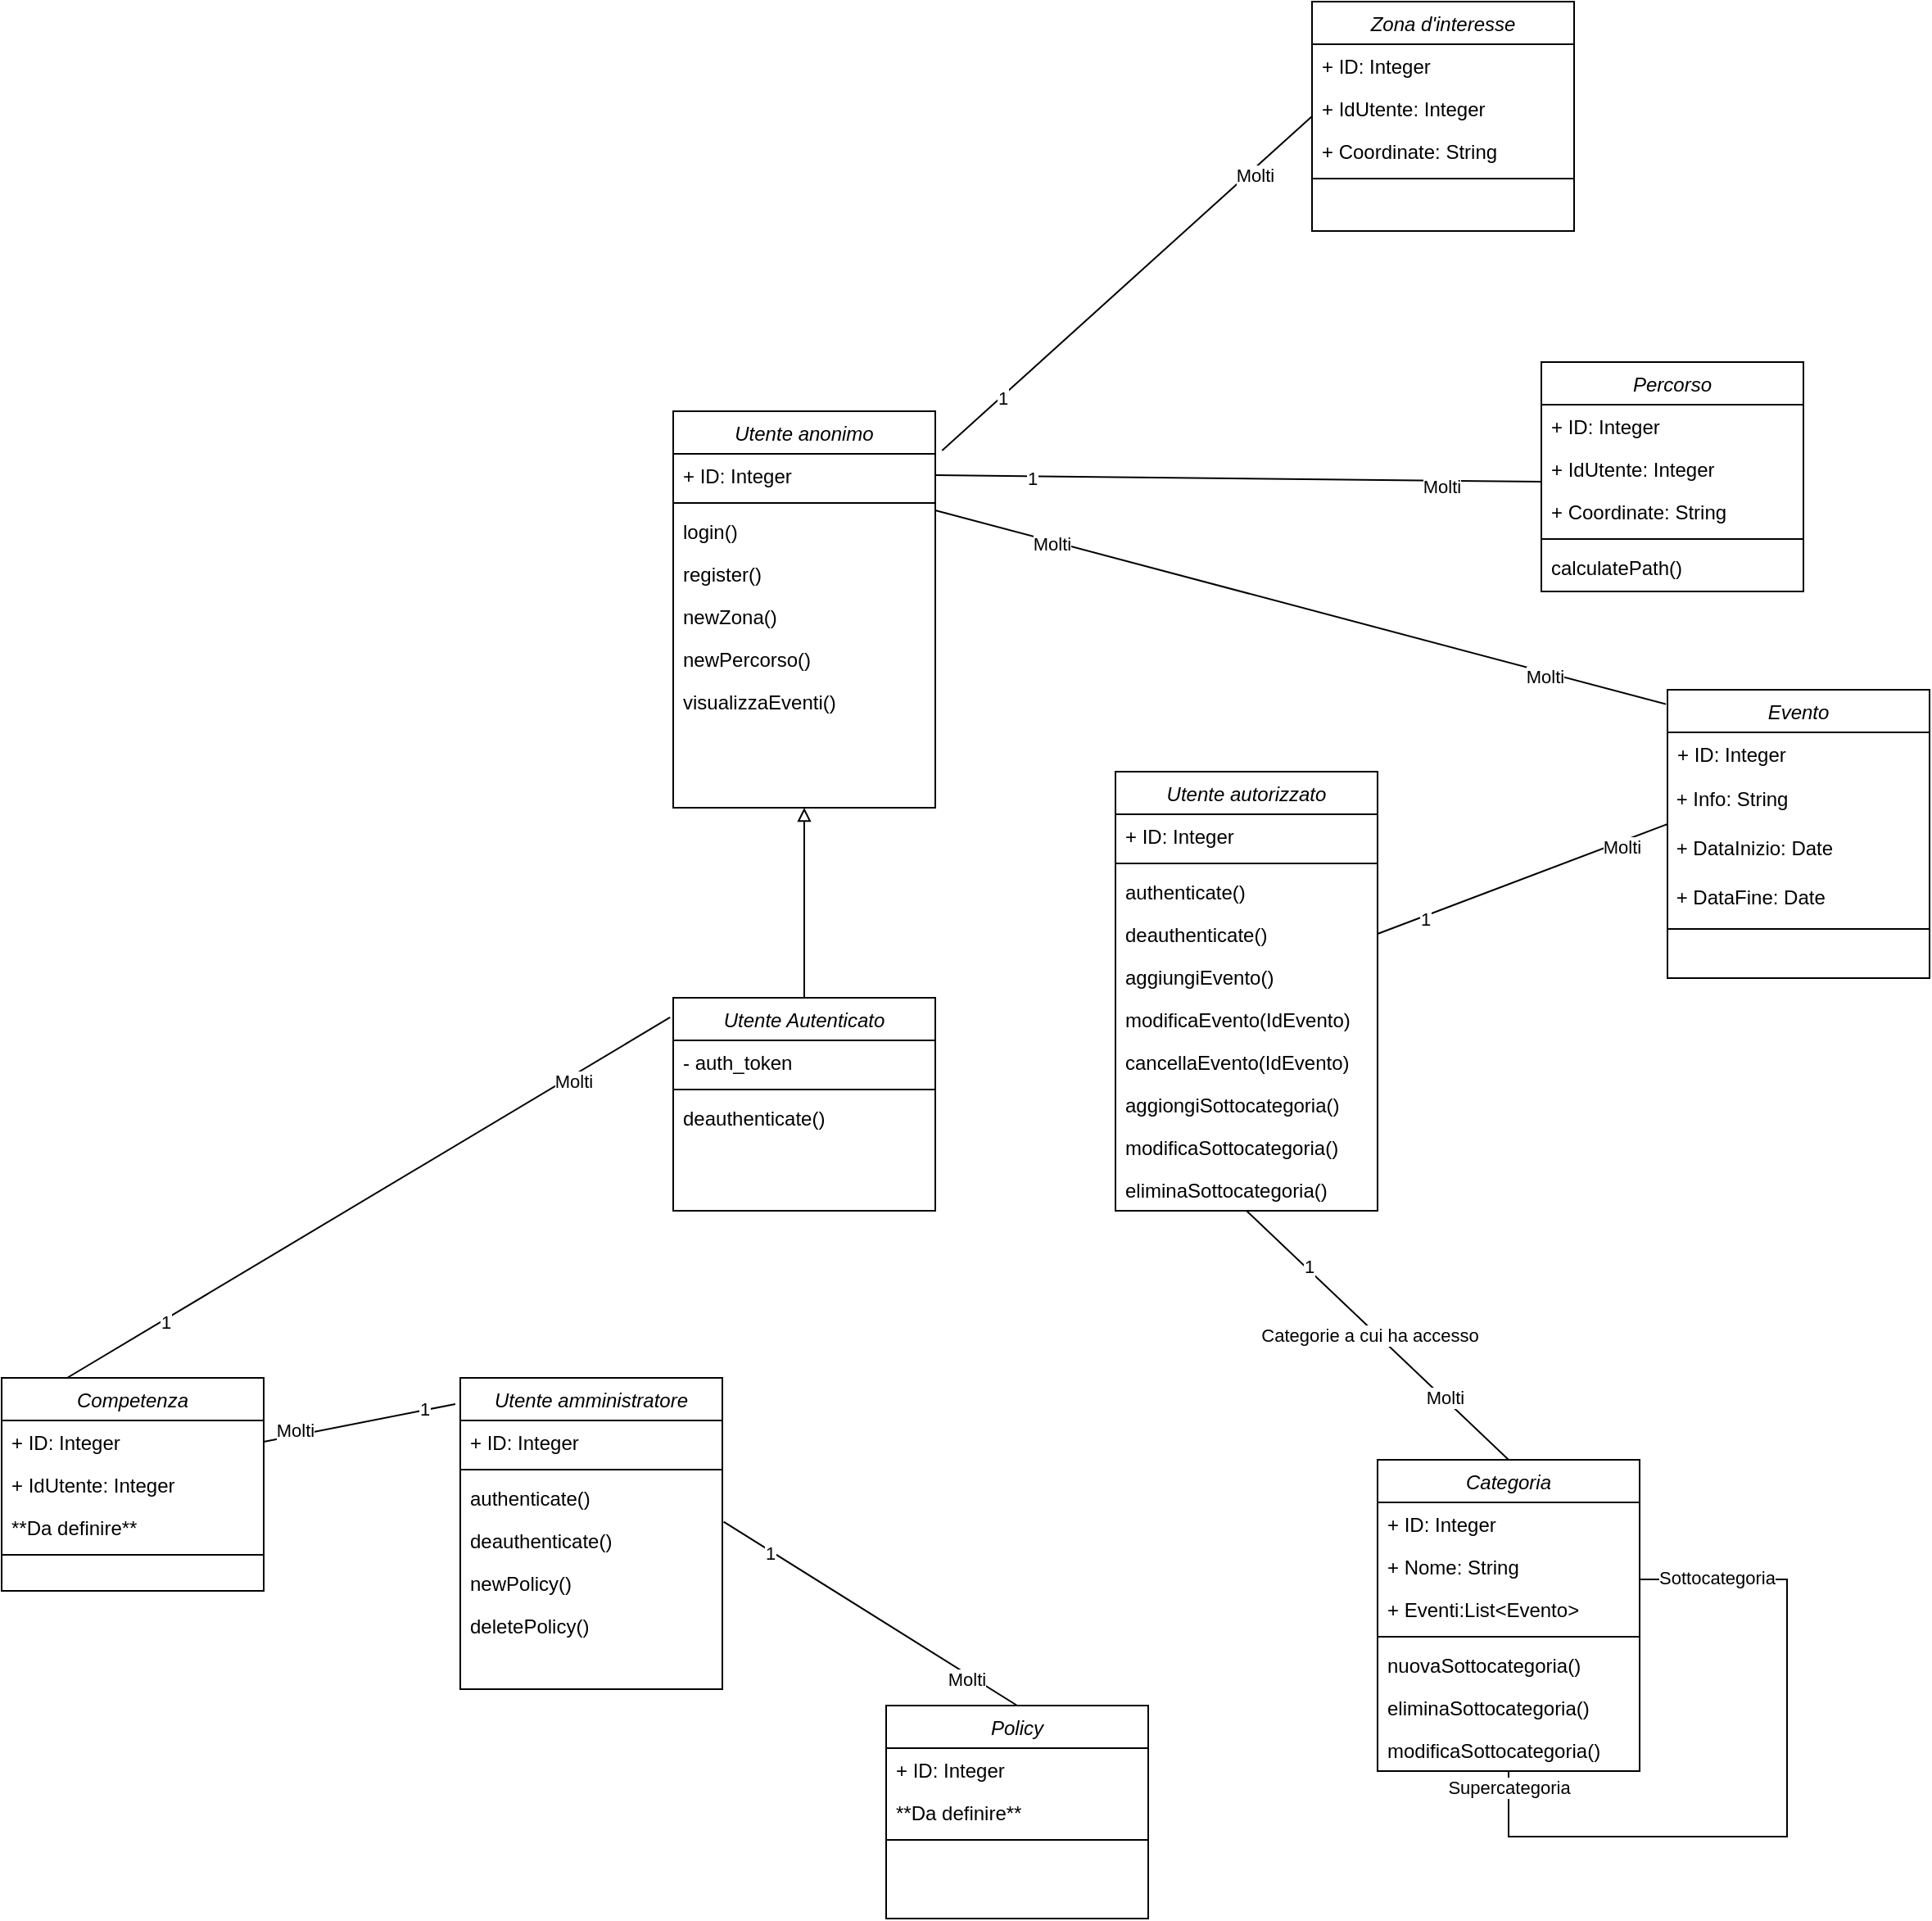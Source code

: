 <?xml version="1.0" encoding="UTF-8"?>
<mxfile version="24.2.5" type="google">
  <diagram id="C5RBs43oDa-KdzZeNtuy" name="Page-1">
    <mxGraphModel dx="2261" dy="1943" grid="1" gridSize="10" guides="1" tooltips="1" connect="1" arrows="1" fold="1" page="1" pageScale="1" pageWidth="827" pageHeight="1169" math="0" shadow="0">
      <root>
        <mxCell id="WIyWlLk6GJQsqaUBKTNV-0" />
        <mxCell id="WIyWlLk6GJQsqaUBKTNV-1" parent="WIyWlLk6GJQsqaUBKTNV-0" />
        <mxCell id="zkfFHV4jXpPFQw0GAbJ--0" value="Utente anonimo" style="swimlane;fontStyle=2;align=center;verticalAlign=top;childLayout=stackLayout;horizontal=1;startSize=26;horizontalStack=0;resizeParent=1;resizeLast=0;collapsible=1;marginBottom=0;rounded=0;shadow=0;strokeWidth=1;" parent="WIyWlLk6GJQsqaUBKTNV-1" vertex="1">
          <mxGeometry x="60" y="60" width="160" height="242" as="geometry">
            <mxRectangle x="220" y="120" width="160" height="26" as="alternateBounds" />
          </mxGeometry>
        </mxCell>
        <mxCell id="zkfFHV4jXpPFQw0GAbJ--1" value="+ ID: Integer" style="text;align=left;verticalAlign=top;spacingLeft=4;spacingRight=4;overflow=hidden;rotatable=0;points=[[0,0.5],[1,0.5]];portConstraint=eastwest;" parent="zkfFHV4jXpPFQw0GAbJ--0" vertex="1">
          <mxGeometry y="26" width="160" height="26" as="geometry" />
        </mxCell>
        <mxCell id="zkfFHV4jXpPFQw0GAbJ--4" value="" style="line;html=1;strokeWidth=1;align=left;verticalAlign=middle;spacingTop=-1;spacingLeft=3;spacingRight=3;rotatable=0;labelPosition=right;points=[];portConstraint=eastwest;" parent="zkfFHV4jXpPFQw0GAbJ--0" vertex="1">
          <mxGeometry y="52" width="160" height="8" as="geometry" />
        </mxCell>
        <mxCell id="zNbjggIn-LUsoocqGlM0-45" value="login()" style="text;align=left;verticalAlign=top;spacingLeft=4;spacingRight=4;overflow=hidden;rotatable=0;points=[[0,0.5],[1,0.5]];portConstraint=eastwest;" parent="zkfFHV4jXpPFQw0GAbJ--0" vertex="1">
          <mxGeometry y="60" width="160" height="26" as="geometry" />
        </mxCell>
        <mxCell id="zNbjggIn-LUsoocqGlM0-46" value="register()" style="text;align=left;verticalAlign=top;spacingLeft=4;spacingRight=4;overflow=hidden;rotatable=0;points=[[0,0.5],[1,0.5]];portConstraint=eastwest;" parent="zkfFHV4jXpPFQw0GAbJ--0" vertex="1">
          <mxGeometry y="86" width="160" height="26" as="geometry" />
        </mxCell>
        <mxCell id="zNbjggIn-LUsoocqGlM0-56" value="newZona()" style="text;align=left;verticalAlign=top;spacingLeft=4;spacingRight=4;overflow=hidden;rotatable=0;points=[[0,0.5],[1,0.5]];portConstraint=eastwest;" parent="zkfFHV4jXpPFQw0GAbJ--0" vertex="1">
          <mxGeometry y="112" width="160" height="26" as="geometry" />
        </mxCell>
        <mxCell id="zNbjggIn-LUsoocqGlM0-57" value="newPercorso()" style="text;align=left;verticalAlign=top;spacingLeft=4;spacingRight=4;overflow=hidden;rotatable=0;points=[[0,0.5],[1,0.5]];portConstraint=eastwest;" parent="zkfFHV4jXpPFQw0GAbJ--0" vertex="1">
          <mxGeometry y="138" width="160" height="26" as="geometry" />
        </mxCell>
        <mxCell id="zNbjggIn-LUsoocqGlM0-58" value="visualizzaEventi()" style="text;align=left;verticalAlign=top;spacingLeft=4;spacingRight=4;overflow=hidden;rotatable=0;points=[[0,0.5],[1,0.5]];portConstraint=eastwest;" parent="zkfFHV4jXpPFQw0GAbJ--0" vertex="1">
          <mxGeometry y="164" width="160" height="26" as="geometry" />
        </mxCell>
        <mxCell id="FFZJWs_gXwAfkZ4UWd3p-1" value="Percorso" style="swimlane;fontStyle=2;align=center;verticalAlign=top;childLayout=stackLayout;horizontal=1;startSize=26;horizontalStack=0;resizeParent=1;resizeLast=0;collapsible=1;marginBottom=0;rounded=0;shadow=0;strokeWidth=1;" parent="WIyWlLk6GJQsqaUBKTNV-1" vertex="1">
          <mxGeometry x="590" y="30" width="160" height="140" as="geometry">
            <mxRectangle x="220" y="120" width="160" height="26" as="alternateBounds" />
          </mxGeometry>
        </mxCell>
        <mxCell id="FFZJWs_gXwAfkZ4UWd3p-2" value="+ ID: Integer" style="text;align=left;verticalAlign=top;spacingLeft=4;spacingRight=4;overflow=hidden;rotatable=0;points=[[0,0.5],[1,0.5]];portConstraint=eastwest;" parent="FFZJWs_gXwAfkZ4UWd3p-1" vertex="1">
          <mxGeometry y="26" width="160" height="26" as="geometry" />
        </mxCell>
        <mxCell id="zNbjggIn-LUsoocqGlM0-65" value="+ IdUtente: Integer" style="text;align=left;verticalAlign=top;spacingLeft=4;spacingRight=4;overflow=hidden;rotatable=0;points=[[0,0.5],[1,0.5]];portConstraint=eastwest;" parent="FFZJWs_gXwAfkZ4UWd3p-1" vertex="1">
          <mxGeometry y="52" width="160" height="26" as="geometry" />
        </mxCell>
        <mxCell id="zNbjggIn-LUsoocqGlM0-66" value="+ Coordinate: String" style="text;align=left;verticalAlign=top;spacingLeft=4;spacingRight=4;overflow=hidden;rotatable=0;points=[[0,0.5],[1,0.5]];portConstraint=eastwest;" parent="FFZJWs_gXwAfkZ4UWd3p-1" vertex="1">
          <mxGeometry y="78" width="160" height="26" as="geometry" />
        </mxCell>
        <mxCell id="FFZJWs_gXwAfkZ4UWd3p-3" value="" style="line;html=1;strokeWidth=1;align=left;verticalAlign=middle;spacingTop=-1;spacingLeft=3;spacingRight=3;rotatable=0;labelPosition=right;points=[];portConstraint=eastwest;" parent="FFZJWs_gXwAfkZ4UWd3p-1" vertex="1">
          <mxGeometry y="104" width="160" height="8" as="geometry" />
        </mxCell>
        <mxCell id="zNbjggIn-LUsoocqGlM0-47" value="calculatePath()" style="text;align=left;verticalAlign=top;spacingLeft=4;spacingRight=4;overflow=hidden;rotatable=0;points=[[0,0.5],[1,0.5]];portConstraint=eastwest;" parent="FFZJWs_gXwAfkZ4UWd3p-1" vertex="1">
          <mxGeometry y="112" width="160" height="26" as="geometry" />
        </mxCell>
        <mxCell id="FFZJWs_gXwAfkZ4UWd3p-6" value="Utente Autenticato" style="swimlane;fontStyle=2;align=center;verticalAlign=top;childLayout=stackLayout;horizontal=1;startSize=26;horizontalStack=0;resizeParent=1;resizeLast=0;collapsible=1;marginBottom=0;rounded=0;shadow=0;strokeWidth=1;" parent="WIyWlLk6GJQsqaUBKTNV-1" vertex="1">
          <mxGeometry x="60" y="418" width="160" height="130" as="geometry">
            <mxRectangle x="60" y="310" width="160" height="26" as="alternateBounds" />
          </mxGeometry>
        </mxCell>
        <mxCell id="FFZJWs_gXwAfkZ4UWd3p-7" value="- auth_token" style="text;align=left;verticalAlign=top;spacingLeft=4;spacingRight=4;overflow=hidden;rotatable=0;points=[[0,0.5],[1,0.5]];portConstraint=eastwest;" parent="FFZJWs_gXwAfkZ4UWd3p-6" vertex="1">
          <mxGeometry y="26" width="160" height="26" as="geometry" />
        </mxCell>
        <mxCell id="FFZJWs_gXwAfkZ4UWd3p-8" value="" style="line;html=1;strokeWidth=1;align=left;verticalAlign=middle;spacingTop=-1;spacingLeft=3;spacingRight=3;rotatable=0;labelPosition=right;points=[];portConstraint=eastwest;" parent="FFZJWs_gXwAfkZ4UWd3p-6" vertex="1">
          <mxGeometry y="52" width="160" height="8" as="geometry" />
        </mxCell>
        <mxCell id="FFZJWs_gXwAfkZ4UWd3p-19" value="deauthenticate()" style="text;align=left;verticalAlign=top;spacingLeft=4;spacingRight=4;overflow=hidden;rotatable=0;points=[[0,0.5],[1,0.5]];portConstraint=eastwest;" parent="FFZJWs_gXwAfkZ4UWd3p-6" vertex="1">
          <mxGeometry y="60" width="160" height="26" as="geometry" />
        </mxCell>
        <mxCell id="FFZJWs_gXwAfkZ4UWd3p-9" value="" style="endArrow=block;html=1;rounded=0;exitX=0.5;exitY=0;exitDx=0;exitDy=0;entryX=0.5;entryY=1;entryDx=0;entryDy=0;endFill=0;strokeWidth=1;" parent="WIyWlLk6GJQsqaUBKTNV-1" source="FFZJWs_gXwAfkZ4UWd3p-6" target="zkfFHV4jXpPFQw0GAbJ--0" edge="1">
          <mxGeometry width="50" height="50" relative="1" as="geometry">
            <mxPoint x="240" y="260" as="sourcePoint" />
            <mxPoint x="290" y="210" as="targetPoint" />
          </mxGeometry>
        </mxCell>
        <mxCell id="FFZJWs_gXwAfkZ4UWd3p-39" style="rounded=0;orthogonalLoop=1;jettySize=auto;html=1;exitX=0.5;exitY=1;exitDx=0;exitDy=0;entryX=0.5;entryY=0;entryDx=0;entryDy=0;endArrow=none;endFill=0;" parent="WIyWlLk6GJQsqaUBKTNV-1" source="FFZJWs_gXwAfkZ4UWd3p-11" target="FFZJWs_gXwAfkZ4UWd3p-27" edge="1">
          <mxGeometry relative="1" as="geometry">
            <mxPoint x="510" y="570" as="targetPoint" />
          </mxGeometry>
        </mxCell>
        <mxCell id="FFZJWs_gXwAfkZ4UWd3p-40" value="1" style="edgeLabel;html=1;align=center;verticalAlign=middle;resizable=0;points=[];" parent="FFZJWs_gXwAfkZ4UWd3p-39" vertex="1" connectable="0">
          <mxGeometry x="-0.54" y="1" relative="1" as="geometry">
            <mxPoint y="-1" as="offset" />
          </mxGeometry>
        </mxCell>
        <mxCell id="FFZJWs_gXwAfkZ4UWd3p-43" value="Molti" style="edgeLabel;html=1;align=center;verticalAlign=middle;resizable=0;points=[];" parent="FFZJWs_gXwAfkZ4UWd3p-39" vertex="1" connectable="0">
          <mxGeometry x="0.5" y="1" relative="1" as="geometry">
            <mxPoint as="offset" />
          </mxGeometry>
        </mxCell>
        <mxCell id="FFZJWs_gXwAfkZ4UWd3p-44" value="Categorie a cui ha accesso" style="edgeLabel;html=1;align=center;verticalAlign=middle;resizable=0;points=[];" parent="FFZJWs_gXwAfkZ4UWd3p-39" vertex="1" connectable="0">
          <mxGeometry x="-0.03" y="-4" relative="1" as="geometry">
            <mxPoint y="-1" as="offset" />
          </mxGeometry>
        </mxCell>
        <mxCell id="FFZJWs_gXwAfkZ4UWd3p-11" value="Utente autorizzato" style="swimlane;fontStyle=2;align=center;verticalAlign=top;childLayout=stackLayout;horizontal=1;startSize=26;horizontalStack=0;resizeParent=1;resizeLast=0;collapsible=1;marginBottom=0;rounded=0;shadow=0;strokeWidth=1;" parent="WIyWlLk6GJQsqaUBKTNV-1" vertex="1">
          <mxGeometry x="330" y="280" width="160" height="268" as="geometry">
            <mxRectangle x="220" y="120" width="160" height="26" as="alternateBounds" />
          </mxGeometry>
        </mxCell>
        <mxCell id="FFZJWs_gXwAfkZ4UWd3p-12" value="+ ID: Integer" style="text;align=left;verticalAlign=top;spacingLeft=4;spacingRight=4;overflow=hidden;rotatable=0;points=[[0,0.5],[1,0.5]];portConstraint=eastwest;" parent="FFZJWs_gXwAfkZ4UWd3p-11" vertex="1">
          <mxGeometry y="26" width="160" height="26" as="geometry" />
        </mxCell>
        <mxCell id="FFZJWs_gXwAfkZ4UWd3p-13" value="" style="line;html=1;strokeWidth=1;align=left;verticalAlign=middle;spacingTop=-1;spacingLeft=3;spacingRight=3;rotatable=0;labelPosition=right;points=[];portConstraint=eastwest;" parent="FFZJWs_gXwAfkZ4UWd3p-11" vertex="1">
          <mxGeometry y="52" width="160" height="8" as="geometry" />
        </mxCell>
        <mxCell id="FFZJWs_gXwAfkZ4UWd3p-20" value="authenticate()" style="text;align=left;verticalAlign=top;spacingLeft=4;spacingRight=4;overflow=hidden;rotatable=0;points=[[0,0.5],[1,0.5]];portConstraint=eastwest;" parent="FFZJWs_gXwAfkZ4UWd3p-11" vertex="1">
          <mxGeometry y="60" width="160" height="26" as="geometry" />
        </mxCell>
        <mxCell id="FFZJWs_gXwAfkZ4UWd3p-21" value="deauthenticate()" style="text;align=left;verticalAlign=top;spacingLeft=4;spacingRight=4;overflow=hidden;rotatable=0;points=[[0,0.5],[1,0.5]];portConstraint=eastwest;" parent="FFZJWs_gXwAfkZ4UWd3p-11" vertex="1">
          <mxGeometry y="86" width="160" height="26" as="geometry" />
        </mxCell>
        <mxCell id="FFZJWs_gXwAfkZ4UWd3p-22" value="aggiungiEvento()" style="text;align=left;verticalAlign=top;spacingLeft=4;spacingRight=4;overflow=hidden;rotatable=0;points=[[0,0.5],[1,0.5]];portConstraint=eastwest;" parent="FFZJWs_gXwAfkZ4UWd3p-11" vertex="1">
          <mxGeometry y="112" width="160" height="26" as="geometry" />
        </mxCell>
        <mxCell id="zNbjggIn-LUsoocqGlM0-24" value="modificaEvento(IdEvento)" style="text;align=left;verticalAlign=top;spacingLeft=4;spacingRight=4;overflow=hidden;rotatable=0;points=[[0,0.5],[1,0.5]];portConstraint=eastwest;" parent="FFZJWs_gXwAfkZ4UWd3p-11" vertex="1">
          <mxGeometry y="138" width="160" height="26" as="geometry" />
        </mxCell>
        <mxCell id="zNbjggIn-LUsoocqGlM0-25" value="cancellaEvento(IdEvento)" style="text;align=left;verticalAlign=top;spacingLeft=4;spacingRight=4;overflow=hidden;rotatable=0;points=[[0,0.5],[1,0.5]];portConstraint=eastwest;" parent="FFZJWs_gXwAfkZ4UWd3p-11" vertex="1">
          <mxGeometry y="164" width="160" height="26" as="geometry" />
        </mxCell>
        <mxCell id="zNbjggIn-LUsoocqGlM0-26" value="aggiongiSottocategoria()" style="text;align=left;verticalAlign=top;spacingLeft=4;spacingRight=4;overflow=hidden;rotatable=0;points=[[0,0.5],[1,0.5]];portConstraint=eastwest;" parent="FFZJWs_gXwAfkZ4UWd3p-11" vertex="1">
          <mxGeometry y="190" width="160" height="26" as="geometry" />
        </mxCell>
        <mxCell id="zNbjggIn-LUsoocqGlM0-48" value="modificaSottocategoria()" style="text;align=left;verticalAlign=top;spacingLeft=4;spacingRight=4;overflow=hidden;rotatable=0;points=[[0,0.5],[1,0.5]];portConstraint=eastwest;" parent="FFZJWs_gXwAfkZ4UWd3p-11" vertex="1">
          <mxGeometry y="216" width="160" height="26" as="geometry" />
        </mxCell>
        <mxCell id="zNbjggIn-LUsoocqGlM0-49" value="eliminaSottocategoria()" style="text;align=left;verticalAlign=top;spacingLeft=4;spacingRight=4;overflow=hidden;rotatable=0;points=[[0,0.5],[1,0.5]];portConstraint=eastwest;" parent="FFZJWs_gXwAfkZ4UWd3p-11" vertex="1">
          <mxGeometry y="242" width="160" height="26" as="geometry" />
        </mxCell>
        <mxCell id="FFZJWs_gXwAfkZ4UWd3p-17" value="" style="rounded=0;orthogonalLoop=1;jettySize=auto;html=1;exitX=1;exitY=0.5;exitDx=0;exitDy=0;entryX=0;entryY=0.5;entryDx=0;entryDy=0;endArrow=none;endFill=0;" parent="WIyWlLk6GJQsqaUBKTNV-1" source="zkfFHV4jXpPFQw0GAbJ--1" edge="1">
          <mxGeometry relative="1" as="geometry">
            <mxPoint x="590" y="103.0" as="targetPoint" />
          </mxGeometry>
        </mxCell>
        <mxCell id="FFZJWs_gXwAfkZ4UWd3p-41" value="1" style="edgeLabel;html=1;align=center;verticalAlign=middle;resizable=0;points=[];" parent="FFZJWs_gXwAfkZ4UWd3p-17" vertex="1" connectable="0">
          <mxGeometry x="-0.681" y="-1" relative="1" as="geometry">
            <mxPoint as="offset" />
          </mxGeometry>
        </mxCell>
        <mxCell id="FFZJWs_gXwAfkZ4UWd3p-42" value="Molti" style="edgeLabel;html=1;align=center;verticalAlign=middle;resizable=0;points=[];" parent="FFZJWs_gXwAfkZ4UWd3p-17" vertex="1" connectable="0">
          <mxGeometry x="0.67" y="-3" relative="1" as="geometry">
            <mxPoint as="offset" />
          </mxGeometry>
        </mxCell>
        <mxCell id="FFZJWs_gXwAfkZ4UWd3p-23" value="Evento" style="swimlane;fontStyle=2;align=center;verticalAlign=top;childLayout=stackLayout;horizontal=1;startSize=26;horizontalStack=0;resizeParent=1;resizeLast=0;collapsible=1;marginBottom=0;rounded=0;shadow=0;strokeWidth=1;" parent="WIyWlLk6GJQsqaUBKTNV-1" vertex="1">
          <mxGeometry x="667" y="230" width="160" height="176" as="geometry">
            <mxRectangle x="220" y="120" width="160" height="26" as="alternateBounds" />
          </mxGeometry>
        </mxCell>
        <mxCell id="FFZJWs_gXwAfkZ4UWd3p-24" value="+ ID: Integer" style="text;align=left;verticalAlign=top;spacingLeft=4;spacingRight=4;overflow=hidden;rotatable=0;points=[[0,0.5],[1,0.5]];portConstraint=eastwest;" parent="FFZJWs_gXwAfkZ4UWd3p-23" vertex="1">
          <mxGeometry y="26" width="160" height="26" as="geometry" />
        </mxCell>
        <mxCell id="zNbjggIn-LUsoocqGlM0-15" value="&amp;nbsp;+ Info: String" style="text;html=1;align=left;verticalAlign=middle;whiteSpace=wrap;rounded=0;" parent="FFZJWs_gXwAfkZ4UWd3p-23" vertex="1">
          <mxGeometry y="52" width="160" height="30" as="geometry" />
        </mxCell>
        <mxCell id="zNbjggIn-LUsoocqGlM0-16" value="&amp;nbsp;+ DataInizio: Date" style="text;html=1;align=left;verticalAlign=middle;whiteSpace=wrap;rounded=0;" parent="FFZJWs_gXwAfkZ4UWd3p-23" vertex="1">
          <mxGeometry y="82" width="160" height="30" as="geometry" />
        </mxCell>
        <mxCell id="zNbjggIn-LUsoocqGlM0-17" value="&amp;nbsp;+ DataFine: Date" style="text;html=1;align=left;verticalAlign=middle;whiteSpace=wrap;rounded=0;" parent="FFZJWs_gXwAfkZ4UWd3p-23" vertex="1">
          <mxGeometry y="112" width="160" height="30" as="geometry" />
        </mxCell>
        <mxCell id="FFZJWs_gXwAfkZ4UWd3p-25" value="" style="line;html=1;strokeWidth=1;align=left;verticalAlign=middle;spacingTop=-1;spacingLeft=3;spacingRight=3;rotatable=0;labelPosition=right;points=[];portConstraint=eastwest;" parent="FFZJWs_gXwAfkZ4UWd3p-23" vertex="1">
          <mxGeometry y="142" width="160" height="8" as="geometry" />
        </mxCell>
        <mxCell id="FFZJWs_gXwAfkZ4UWd3p-27" value="Categoria" style="swimlane;fontStyle=2;align=center;verticalAlign=top;childLayout=stackLayout;horizontal=1;startSize=26;horizontalStack=0;resizeParent=1;resizeLast=0;collapsible=1;marginBottom=0;rounded=0;shadow=0;strokeWidth=1;" parent="WIyWlLk6GJQsqaUBKTNV-1" vertex="1">
          <mxGeometry x="490" y="700" width="160" height="190" as="geometry">
            <mxRectangle x="220" y="120" width="160" height="26" as="alternateBounds" />
          </mxGeometry>
        </mxCell>
        <mxCell id="FFZJWs_gXwAfkZ4UWd3p-28" value="+ ID: Integer" style="text;align=left;verticalAlign=top;spacingLeft=4;spacingRight=4;overflow=hidden;rotatable=0;points=[[0,0.5],[1,0.5]];portConstraint=eastwest;" parent="FFZJWs_gXwAfkZ4UWd3p-27" vertex="1">
          <mxGeometry y="26" width="160" height="26" as="geometry" />
        </mxCell>
        <mxCell id="zNbjggIn-LUsoocqGlM0-55" value="+ Nome: String" style="text;align=left;verticalAlign=top;spacingLeft=4;spacingRight=4;overflow=hidden;rotatable=0;points=[[0,0.5],[1,0.5]];portConstraint=eastwest;" parent="FFZJWs_gXwAfkZ4UWd3p-27" vertex="1">
          <mxGeometry y="52" width="160" height="26" as="geometry" />
        </mxCell>
        <mxCell id="zNbjggIn-LUsoocqGlM0-54" value="+ Eventi:List&lt;Evento&gt;" style="text;align=left;verticalAlign=top;spacingLeft=4;spacingRight=4;overflow=hidden;rotatable=0;points=[[0,0.5],[1,0.5]];portConstraint=eastwest;" parent="FFZJWs_gXwAfkZ4UWd3p-27" vertex="1">
          <mxGeometry y="78" width="160" height="26" as="geometry" />
        </mxCell>
        <mxCell id="FFZJWs_gXwAfkZ4UWd3p-29" value="" style="line;html=1;strokeWidth=1;align=left;verticalAlign=middle;spacingTop=-1;spacingLeft=3;spacingRight=3;rotatable=0;labelPosition=right;points=[];portConstraint=eastwest;" parent="FFZJWs_gXwAfkZ4UWd3p-27" vertex="1">
          <mxGeometry y="104" width="160" height="8" as="geometry" />
        </mxCell>
        <mxCell id="FFZJWs_gXwAfkZ4UWd3p-31" style="edgeStyle=orthogonalEdgeStyle;rounded=0;orthogonalLoop=1;jettySize=auto;html=1;exitX=1;exitY=0.5;exitDx=0;exitDy=0;entryX=0.5;entryY=1;entryDx=0;entryDy=0;endArrow=none;endFill=0;" parent="FFZJWs_gXwAfkZ4UWd3p-27" target="FFZJWs_gXwAfkZ4UWd3p-27" edge="1">
          <mxGeometry relative="1" as="geometry">
            <Array as="points">
              <mxPoint x="250" y="73" />
              <mxPoint x="250" y="230" />
              <mxPoint x="80" y="230" />
            </Array>
            <mxPoint x="160" y="73" as="sourcePoint" />
          </mxGeometry>
        </mxCell>
        <mxCell id="FFZJWs_gXwAfkZ4UWd3p-32" value="Sottocategoria" style="edgeLabel;html=1;align=center;verticalAlign=middle;resizable=0;points=[];" parent="FFZJWs_gXwAfkZ4UWd3p-31" vertex="1" connectable="0">
          <mxGeometry x="-0.794" y="1" relative="1" as="geometry">
            <mxPoint as="offset" />
          </mxGeometry>
        </mxCell>
        <mxCell id="FFZJWs_gXwAfkZ4UWd3p-33" value="&lt;div&gt;Supercategoria&lt;/div&gt;" style="edgeLabel;html=1;align=center;verticalAlign=middle;resizable=0;points=[];" parent="FFZJWs_gXwAfkZ4UWd3p-31" vertex="1" connectable="0">
          <mxGeometry x="0.846" y="-4" relative="1" as="geometry">
            <mxPoint x="-4" y="-25" as="offset" />
          </mxGeometry>
        </mxCell>
        <mxCell id="zNbjggIn-LUsoocqGlM0-50" value="nuovaSottocategoria()" style="text;align=left;verticalAlign=top;spacingLeft=4;spacingRight=4;overflow=hidden;rotatable=0;points=[[0,0.5],[1,0.5]];portConstraint=eastwest;" parent="FFZJWs_gXwAfkZ4UWd3p-27" vertex="1">
          <mxGeometry y="112" width="160" height="26" as="geometry" />
        </mxCell>
        <mxCell id="zNbjggIn-LUsoocqGlM0-52" value="eliminaSottocategoria()" style="text;align=left;verticalAlign=top;spacingLeft=4;spacingRight=4;overflow=hidden;rotatable=0;points=[[0,0.5],[1,0.5]];portConstraint=eastwest;" parent="FFZJWs_gXwAfkZ4UWd3p-27" vertex="1">
          <mxGeometry y="138" width="160" height="26" as="geometry" />
        </mxCell>
        <mxCell id="zNbjggIn-LUsoocqGlM0-51" value="modificaSottocategoria()" style="text;align=left;verticalAlign=top;spacingLeft=4;spacingRight=4;overflow=hidden;rotatable=0;points=[[0,0.5],[1,0.5]];portConstraint=eastwest;" parent="FFZJWs_gXwAfkZ4UWd3p-27" vertex="1">
          <mxGeometry y="164" width="160" height="26" as="geometry" />
        </mxCell>
        <mxCell id="zNbjggIn-LUsoocqGlM0-8" value="" style="rounded=0;orthogonalLoop=1;jettySize=auto;html=1;exitX=1;exitY=0.5;exitDx=0;exitDy=0;entryX=0;entryY=1;entryDx=0;entryDy=0;endArrow=none;endFill=0;" parent="WIyWlLk6GJQsqaUBKTNV-1" source="FFZJWs_gXwAfkZ4UWd3p-21" target="zNbjggIn-LUsoocqGlM0-15" edge="1">
          <mxGeometry relative="1" as="geometry">
            <mxPoint x="230" y="109" as="sourcePoint" />
            <mxPoint x="600" y="113" as="targetPoint" />
          </mxGeometry>
        </mxCell>
        <mxCell id="zNbjggIn-LUsoocqGlM0-9" value="1" style="edgeLabel;html=1;align=center;verticalAlign=middle;resizable=0;points=[];" parent="zNbjggIn-LUsoocqGlM0-8" vertex="1" connectable="0">
          <mxGeometry x="-0.681" y="-1" relative="1" as="geometry">
            <mxPoint as="offset" />
          </mxGeometry>
        </mxCell>
        <mxCell id="zNbjggIn-LUsoocqGlM0-10" value="Molti" style="edgeLabel;html=1;align=center;verticalAlign=middle;resizable=0;points=[];" parent="zNbjggIn-LUsoocqGlM0-8" vertex="1" connectable="0">
          <mxGeometry x="0.67" y="-3" relative="1" as="geometry">
            <mxPoint as="offset" />
          </mxGeometry>
        </mxCell>
        <mxCell id="zNbjggIn-LUsoocqGlM0-18" value="Utente amministratore" style="swimlane;fontStyle=2;align=center;verticalAlign=top;childLayout=stackLayout;horizontal=1;startSize=26;horizontalStack=0;resizeParent=1;resizeLast=0;collapsible=1;marginBottom=0;rounded=0;shadow=0;strokeWidth=1;" parent="WIyWlLk6GJQsqaUBKTNV-1" vertex="1">
          <mxGeometry x="-70" y="650" width="160" height="190" as="geometry">
            <mxRectangle x="220" y="120" width="160" height="26" as="alternateBounds" />
          </mxGeometry>
        </mxCell>
        <mxCell id="zNbjggIn-LUsoocqGlM0-19" value="+ ID: Integer" style="text;align=left;verticalAlign=top;spacingLeft=4;spacingRight=4;overflow=hidden;rotatable=0;points=[[0,0.5],[1,0.5]];portConstraint=eastwest;" parent="zNbjggIn-LUsoocqGlM0-18" vertex="1">
          <mxGeometry y="26" width="160" height="26" as="geometry" />
        </mxCell>
        <mxCell id="zNbjggIn-LUsoocqGlM0-20" value="" style="line;html=1;strokeWidth=1;align=left;verticalAlign=middle;spacingTop=-1;spacingLeft=3;spacingRight=3;rotatable=0;labelPosition=right;points=[];portConstraint=eastwest;" parent="zNbjggIn-LUsoocqGlM0-18" vertex="1">
          <mxGeometry y="52" width="160" height="8" as="geometry" />
        </mxCell>
        <mxCell id="zNbjggIn-LUsoocqGlM0-21" value="authenticate()" style="text;align=left;verticalAlign=top;spacingLeft=4;spacingRight=4;overflow=hidden;rotatable=0;points=[[0,0.5],[1,0.5]];portConstraint=eastwest;" parent="zNbjggIn-LUsoocqGlM0-18" vertex="1">
          <mxGeometry y="60" width="160" height="26" as="geometry" />
        </mxCell>
        <mxCell id="zNbjggIn-LUsoocqGlM0-22" value="deauthenticate()" style="text;align=left;verticalAlign=top;spacingLeft=4;spacingRight=4;overflow=hidden;rotatable=0;points=[[0,0.5],[1,0.5]];portConstraint=eastwest;" parent="zNbjggIn-LUsoocqGlM0-18" vertex="1">
          <mxGeometry y="86" width="160" height="26" as="geometry" />
        </mxCell>
        <mxCell id="zNbjggIn-LUsoocqGlM0-36" value="newPolicy()" style="text;align=left;verticalAlign=top;spacingLeft=4;spacingRight=4;overflow=hidden;rotatable=0;points=[[0,0.5],[1,0.5]];portConstraint=eastwest;" parent="zNbjggIn-LUsoocqGlM0-18" vertex="1">
          <mxGeometry y="112" width="160" height="26" as="geometry" />
        </mxCell>
        <mxCell id="zNbjggIn-LUsoocqGlM0-37" value="deletePolicy()" style="text;align=left;verticalAlign=top;spacingLeft=4;spacingRight=4;overflow=hidden;rotatable=0;points=[[0,0.5],[1,0.5]];portConstraint=eastwest;" parent="zNbjggIn-LUsoocqGlM0-18" vertex="1">
          <mxGeometry y="138" width="160" height="26" as="geometry" />
        </mxCell>
        <mxCell id="zNbjggIn-LUsoocqGlM0-28" value="Zona d&#39;interesse" style="swimlane;fontStyle=2;align=center;verticalAlign=top;childLayout=stackLayout;horizontal=1;startSize=26;horizontalStack=0;resizeParent=1;resizeLast=0;collapsible=1;marginBottom=0;rounded=0;shadow=0;strokeWidth=1;" parent="WIyWlLk6GJQsqaUBKTNV-1" vertex="1">
          <mxGeometry x="450" y="-190" width="160" height="140" as="geometry">
            <mxRectangle x="220" y="120" width="160" height="26" as="alternateBounds" />
          </mxGeometry>
        </mxCell>
        <mxCell id="zNbjggIn-LUsoocqGlM0-29" value="+ ID: Integer" style="text;align=left;verticalAlign=top;spacingLeft=4;spacingRight=4;overflow=hidden;rotatable=0;points=[[0,0.5],[1,0.5]];portConstraint=eastwest;" parent="zNbjggIn-LUsoocqGlM0-28" vertex="1">
          <mxGeometry y="26" width="160" height="26" as="geometry" />
        </mxCell>
        <mxCell id="zNbjggIn-LUsoocqGlM0-32" value="+ IdUtente: Integer" style="text;align=left;verticalAlign=top;spacingLeft=4;spacingRight=4;overflow=hidden;rotatable=0;points=[[0,0.5],[1,0.5]];portConstraint=eastwest;" parent="zNbjggIn-LUsoocqGlM0-28" vertex="1">
          <mxGeometry y="52" width="160" height="26" as="geometry" />
        </mxCell>
        <mxCell id="zNbjggIn-LUsoocqGlM0-63" value="+ Coordinate: String" style="text;align=left;verticalAlign=top;spacingLeft=4;spacingRight=4;overflow=hidden;rotatable=0;points=[[0,0.5],[1,0.5]];portConstraint=eastwest;" parent="zNbjggIn-LUsoocqGlM0-28" vertex="1">
          <mxGeometry y="78" width="160" height="26" as="geometry" />
        </mxCell>
        <mxCell id="zNbjggIn-LUsoocqGlM0-30" value="" style="line;html=1;strokeWidth=1;align=left;verticalAlign=middle;spacingTop=-1;spacingLeft=3;spacingRight=3;rotatable=0;labelPosition=right;points=[];portConstraint=eastwest;" parent="zNbjggIn-LUsoocqGlM0-28" vertex="1">
          <mxGeometry y="104" width="160" height="8" as="geometry" />
        </mxCell>
        <mxCell id="zNbjggIn-LUsoocqGlM0-33" value="" style="rounded=0;orthogonalLoop=1;jettySize=auto;html=1;exitX=1.026;exitY=0.099;exitDx=0;exitDy=0;entryX=0;entryY=0.5;entryDx=0;entryDy=0;endArrow=none;endFill=0;exitPerimeter=0;" parent="WIyWlLk6GJQsqaUBKTNV-1" source="zkfFHV4jXpPFQw0GAbJ--0" target="zNbjggIn-LUsoocqGlM0-28" edge="1">
          <mxGeometry relative="1" as="geometry">
            <mxPoint x="230" y="80" as="sourcePoint" />
            <mxPoint x="600" y="84" as="targetPoint" />
          </mxGeometry>
        </mxCell>
        <mxCell id="zNbjggIn-LUsoocqGlM0-34" value="1" style="edgeLabel;html=1;align=center;verticalAlign=middle;resizable=0;points=[];" parent="zNbjggIn-LUsoocqGlM0-33" vertex="1" connectable="0">
          <mxGeometry x="-0.681" y="-1" relative="1" as="geometry">
            <mxPoint as="offset" />
          </mxGeometry>
        </mxCell>
        <mxCell id="zNbjggIn-LUsoocqGlM0-35" value="Molti" style="edgeLabel;html=1;align=center;verticalAlign=middle;resizable=0;points=[];" parent="zNbjggIn-LUsoocqGlM0-33" vertex="1" connectable="0">
          <mxGeometry x="0.67" y="-3" relative="1" as="geometry">
            <mxPoint as="offset" />
          </mxGeometry>
        </mxCell>
        <mxCell id="zNbjggIn-LUsoocqGlM0-38" value="Policy" style="swimlane;fontStyle=2;align=center;verticalAlign=top;childLayout=stackLayout;horizontal=1;startSize=26;horizontalStack=0;resizeParent=1;resizeLast=0;collapsible=1;marginBottom=0;rounded=0;shadow=0;strokeWidth=1;" parent="WIyWlLk6GJQsqaUBKTNV-1" vertex="1">
          <mxGeometry x="190" y="850" width="160" height="130" as="geometry">
            <mxRectangle x="60" y="310" width="160" height="26" as="alternateBounds" />
          </mxGeometry>
        </mxCell>
        <mxCell id="zNbjggIn-LUsoocqGlM0-39" value="+ ID: Integer" style="text;align=left;verticalAlign=top;spacingLeft=4;spacingRight=4;overflow=hidden;rotatable=0;points=[[0,0.5],[1,0.5]];portConstraint=eastwest;" parent="zNbjggIn-LUsoocqGlM0-38" vertex="1">
          <mxGeometry y="26" width="160" height="26" as="geometry" />
        </mxCell>
        <mxCell id="zNbjggIn-LUsoocqGlM0-62" value="**Da definire**" style="text;align=left;verticalAlign=top;spacingLeft=4;spacingRight=4;overflow=hidden;rotatable=0;points=[[0,0.5],[1,0.5]];portConstraint=eastwest;" parent="zNbjggIn-LUsoocqGlM0-38" vertex="1">
          <mxGeometry y="52" width="160" height="26" as="geometry" />
        </mxCell>
        <mxCell id="zNbjggIn-LUsoocqGlM0-40" value="" style="line;html=1;strokeWidth=1;align=left;verticalAlign=middle;spacingTop=-1;spacingLeft=3;spacingRight=3;rotatable=0;labelPosition=right;points=[];portConstraint=eastwest;" parent="zNbjggIn-LUsoocqGlM0-38" vertex="1">
          <mxGeometry y="78" width="160" height="8" as="geometry" />
        </mxCell>
        <mxCell id="zNbjggIn-LUsoocqGlM0-42" value="" style="rounded=0;orthogonalLoop=1;jettySize=auto;html=1;exitX=1.005;exitY=0.07;exitDx=0;exitDy=0;entryX=0.5;entryY=0;entryDx=0;entryDy=0;endArrow=none;endFill=0;exitPerimeter=0;" parent="WIyWlLk6GJQsqaUBKTNV-1" source="zNbjggIn-LUsoocqGlM0-22" target="zNbjggIn-LUsoocqGlM0-38" edge="1">
          <mxGeometry relative="1" as="geometry">
            <mxPoint x="110" y="760" as="sourcePoint" />
            <mxPoint x="480" y="764" as="targetPoint" />
          </mxGeometry>
        </mxCell>
        <mxCell id="zNbjggIn-LUsoocqGlM0-43" value="1" style="edgeLabel;html=1;align=center;verticalAlign=middle;resizable=0;points=[];" parent="zNbjggIn-LUsoocqGlM0-42" vertex="1" connectable="0">
          <mxGeometry x="-0.681" y="-1" relative="1" as="geometry">
            <mxPoint as="offset" />
          </mxGeometry>
        </mxCell>
        <mxCell id="zNbjggIn-LUsoocqGlM0-44" value="Molti" style="edgeLabel;html=1;align=center;verticalAlign=middle;resizable=0;points=[];" parent="zNbjggIn-LUsoocqGlM0-42" vertex="1" connectable="0">
          <mxGeometry x="0.67" y="-3" relative="1" as="geometry">
            <mxPoint as="offset" />
          </mxGeometry>
        </mxCell>
        <mxCell id="zNbjggIn-LUsoocqGlM0-59" value="" style="rounded=0;orthogonalLoop=1;jettySize=auto;html=1;exitX=1;exitY=0.25;exitDx=0;exitDy=0;entryX=-0.006;entryY=0.05;entryDx=0;entryDy=0;endArrow=none;endFill=0;entryPerimeter=0;" parent="WIyWlLk6GJQsqaUBKTNV-1" source="zkfFHV4jXpPFQw0GAbJ--0" target="FFZJWs_gXwAfkZ4UWd3p-23" edge="1">
          <mxGeometry relative="1" as="geometry">
            <mxPoint x="240" y="179" as="sourcePoint" />
            <mxPoint x="610" y="183.0" as="targetPoint" />
          </mxGeometry>
        </mxCell>
        <mxCell id="zNbjggIn-LUsoocqGlM0-60" value="Molti" style="edgeLabel;html=1;align=center;verticalAlign=middle;resizable=0;points=[];" parent="zNbjggIn-LUsoocqGlM0-59" vertex="1" connectable="0">
          <mxGeometry x="-0.681" y="-1" relative="1" as="geometry">
            <mxPoint as="offset" />
          </mxGeometry>
        </mxCell>
        <mxCell id="zNbjggIn-LUsoocqGlM0-61" value="Molti" style="edgeLabel;html=1;align=center;verticalAlign=middle;resizable=0;points=[];" parent="zNbjggIn-LUsoocqGlM0-59" vertex="1" connectable="0">
          <mxGeometry x="0.67" y="-3" relative="1" as="geometry">
            <mxPoint as="offset" />
          </mxGeometry>
        </mxCell>
        <mxCell id="zNbjggIn-LUsoocqGlM0-67" value="Competenza" style="swimlane;fontStyle=2;align=center;verticalAlign=top;childLayout=stackLayout;horizontal=1;startSize=26;horizontalStack=0;resizeParent=1;resizeLast=0;collapsible=1;marginBottom=0;rounded=0;shadow=0;strokeWidth=1;" parent="WIyWlLk6GJQsqaUBKTNV-1" vertex="1">
          <mxGeometry x="-350" y="650" width="160" height="130" as="geometry">
            <mxRectangle x="60" y="310" width="160" height="26" as="alternateBounds" />
          </mxGeometry>
        </mxCell>
        <mxCell id="zNbjggIn-LUsoocqGlM0-68" value="+ ID: Integer" style="text;align=left;verticalAlign=top;spacingLeft=4;spacingRight=4;overflow=hidden;rotatable=0;points=[[0,0.5],[1,0.5]];portConstraint=eastwest;" parent="zNbjggIn-LUsoocqGlM0-67" vertex="1">
          <mxGeometry y="26" width="160" height="26" as="geometry" />
        </mxCell>
        <mxCell id="zNbjggIn-LUsoocqGlM0-74" value="+ IdUtente: Integer" style="text;align=left;verticalAlign=top;spacingLeft=4;spacingRight=4;overflow=hidden;rotatable=0;points=[[0,0.5],[1,0.5]];portConstraint=eastwest;" parent="zNbjggIn-LUsoocqGlM0-67" vertex="1">
          <mxGeometry y="52" width="160" height="26" as="geometry" />
        </mxCell>
        <mxCell id="zNbjggIn-LUsoocqGlM0-69" value="**Da definire**" style="text;align=left;verticalAlign=top;spacingLeft=4;spacingRight=4;overflow=hidden;rotatable=0;points=[[0,0.5],[1,0.5]];portConstraint=eastwest;" parent="zNbjggIn-LUsoocqGlM0-67" vertex="1">
          <mxGeometry y="78" width="160" height="26" as="geometry" />
        </mxCell>
        <mxCell id="zNbjggIn-LUsoocqGlM0-70" value="" style="line;html=1;strokeWidth=1;align=left;verticalAlign=middle;spacingTop=-1;spacingLeft=3;spacingRight=3;rotatable=0;labelPosition=right;points=[];portConstraint=eastwest;" parent="zNbjggIn-LUsoocqGlM0-67" vertex="1">
          <mxGeometry y="104" width="160" height="8" as="geometry" />
        </mxCell>
        <mxCell id="zNbjggIn-LUsoocqGlM0-71" value="" style="rounded=0;orthogonalLoop=1;jettySize=auto;html=1;entryX=1;entryY=0.5;entryDx=0;entryDy=0;endArrow=none;endFill=0;exitX=-0.019;exitY=0.084;exitDx=0;exitDy=0;exitPerimeter=0;" parent="WIyWlLk6GJQsqaUBKTNV-1" source="zNbjggIn-LUsoocqGlM0-18" target="zNbjggIn-LUsoocqGlM0-68" edge="1">
          <mxGeometry relative="1" as="geometry">
            <mxPoint x="-70" y="810" as="sourcePoint" />
            <mxPoint x="269" y="916" as="targetPoint" />
          </mxGeometry>
        </mxCell>
        <mxCell id="zNbjggIn-LUsoocqGlM0-72" value="1" style="edgeLabel;html=1;align=center;verticalAlign=middle;resizable=0;points=[];" parent="zNbjggIn-LUsoocqGlM0-71" vertex="1" connectable="0">
          <mxGeometry x="-0.681" y="-1" relative="1" as="geometry">
            <mxPoint as="offset" />
          </mxGeometry>
        </mxCell>
        <mxCell id="zNbjggIn-LUsoocqGlM0-73" value="Molti" style="edgeLabel;html=1;align=center;verticalAlign=middle;resizable=0;points=[];" parent="zNbjggIn-LUsoocqGlM0-71" vertex="1" connectable="0">
          <mxGeometry x="0.67" y="-3" relative="1" as="geometry">
            <mxPoint as="offset" />
          </mxGeometry>
        </mxCell>
        <mxCell id="lhMbLvEp6yjlirxGs6l1-0" value="" style="rounded=0;orthogonalLoop=1;jettySize=auto;html=1;entryX=-0.012;entryY=0.092;entryDx=0;entryDy=0;endArrow=none;endFill=0;exitX=0.25;exitY=0;exitDx=0;exitDy=0;entryPerimeter=0;" edge="1" parent="WIyWlLk6GJQsqaUBKTNV-1" source="zNbjggIn-LUsoocqGlM0-67" target="FFZJWs_gXwAfkZ4UWd3p-6">
          <mxGeometry relative="1" as="geometry">
            <mxPoint x="-140" y="610" as="sourcePoint" />
            <mxPoint x="-330" y="760" as="targetPoint" />
          </mxGeometry>
        </mxCell>
        <mxCell id="lhMbLvEp6yjlirxGs6l1-1" value="1" style="edgeLabel;html=1;align=center;verticalAlign=middle;resizable=0;points=[];" vertex="1" connectable="0" parent="lhMbLvEp6yjlirxGs6l1-0">
          <mxGeometry x="-0.681" y="-1" relative="1" as="geometry">
            <mxPoint as="offset" />
          </mxGeometry>
        </mxCell>
        <mxCell id="lhMbLvEp6yjlirxGs6l1-2" value="Molti" style="edgeLabel;html=1;align=center;verticalAlign=middle;resizable=0;points=[];" vertex="1" connectable="0" parent="lhMbLvEp6yjlirxGs6l1-0">
          <mxGeometry x="0.67" y="-3" relative="1" as="geometry">
            <mxPoint as="offset" />
          </mxGeometry>
        </mxCell>
      </root>
    </mxGraphModel>
  </diagram>
</mxfile>
